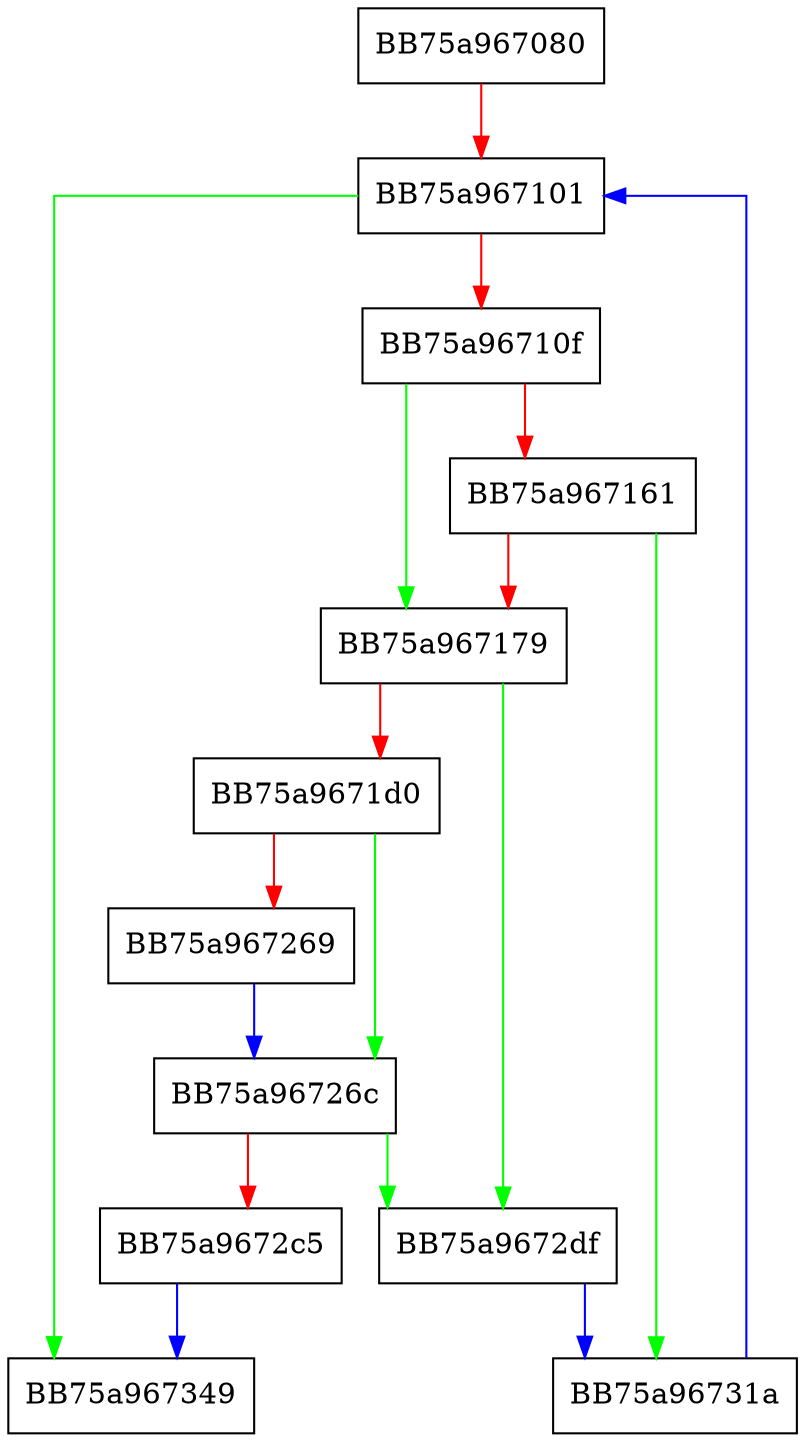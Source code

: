 digraph _get_configs_json {
  node [shape="box"];
  graph [splines=ortho];
  BB75a967080 -> BB75a967101 [color="red"];
  BB75a967101 -> BB75a967349 [color="green"];
  BB75a967101 -> BB75a96710f [color="red"];
  BB75a96710f -> BB75a967179 [color="green"];
  BB75a96710f -> BB75a967161 [color="red"];
  BB75a967161 -> BB75a96731a [color="green"];
  BB75a967161 -> BB75a967179 [color="red"];
  BB75a967179 -> BB75a9672df [color="green"];
  BB75a967179 -> BB75a9671d0 [color="red"];
  BB75a9671d0 -> BB75a96726c [color="green"];
  BB75a9671d0 -> BB75a967269 [color="red"];
  BB75a967269 -> BB75a96726c [color="blue"];
  BB75a96726c -> BB75a9672df [color="green"];
  BB75a96726c -> BB75a9672c5 [color="red"];
  BB75a9672c5 -> BB75a967349 [color="blue"];
  BB75a9672df -> BB75a96731a [color="blue"];
  BB75a96731a -> BB75a967101 [color="blue"];
}